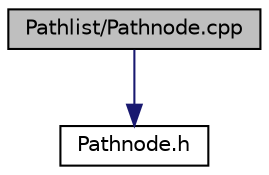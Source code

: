 digraph "Pathlist/Pathnode.cpp"
{
 // LATEX_PDF_SIZE
  edge [fontname="Helvetica",fontsize="10",labelfontname="Helvetica",labelfontsize="10"];
  node [fontname="Helvetica",fontsize="10",shape=record];
  Node1 [label="Pathlist/Pathnode.cpp",height=0.2,width=0.4,color="black", fillcolor="grey75", style="filled", fontcolor="black",tooltip=" "];
  Node1 -> Node2 [color="midnightblue",fontsize="10",style="solid"];
  Node2 [label="Pathnode.h",height=0.2,width=0.4,color="black", fillcolor="white", style="filled",URL="$Pathnode_8h.html",tooltip=" "];
}
